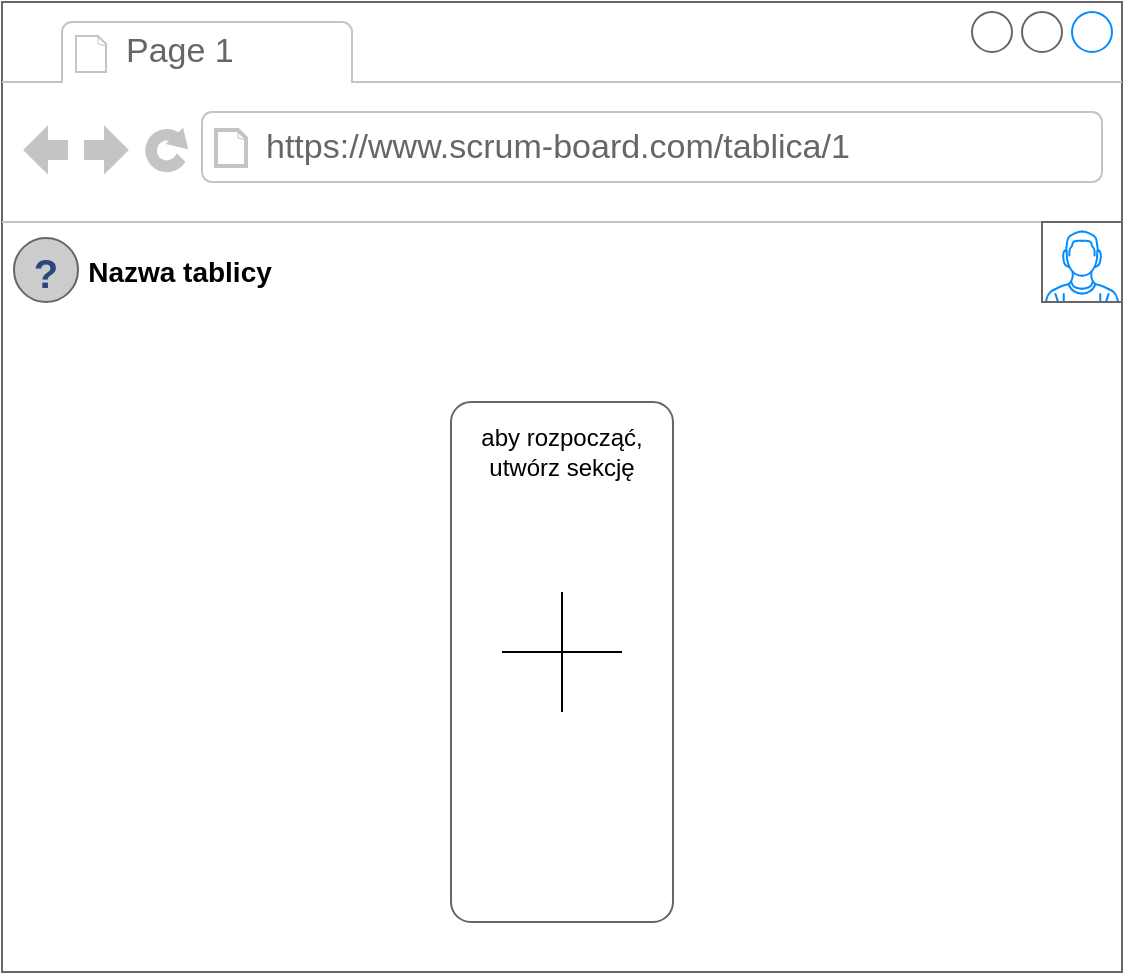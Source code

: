 <mxfile version="24.0.2" type="device">
  <diagram name="Strona-1" id="AWiner5oOUAS1Hgjm13_">
    <mxGraphModel dx="1009" dy="550" grid="1" gridSize="10" guides="1" tooltips="1" connect="1" arrows="1" fold="1" page="1" pageScale="1" pageWidth="827" pageHeight="1169" math="0" shadow="0">
      <root>
        <mxCell id="0" />
        <mxCell id="1" parent="0" />
        <mxCell id="OU6gtnCaueoLbP9GBH95-1" value="" style="strokeWidth=1;shadow=0;dashed=0;align=center;html=1;shape=mxgraph.mockup.containers.browserWindow;rSize=0;strokeColor=#666666;strokeColor2=#008cff;strokeColor3=#c4c4c4;mainText=,;recursiveResize=0;" vertex="1" parent="1">
          <mxGeometry x="140" y="40" width="560" height="485" as="geometry" />
        </mxCell>
        <mxCell id="OU6gtnCaueoLbP9GBH95-2" value="Page 1" style="strokeWidth=1;shadow=0;dashed=0;align=center;html=1;shape=mxgraph.mockup.containers.anchor;fontSize=17;fontColor=#666666;align=left;whiteSpace=wrap;" vertex="1" parent="OU6gtnCaueoLbP9GBH95-1">
          <mxGeometry x="60" y="12" width="110" height="26" as="geometry" />
        </mxCell>
        <mxCell id="OU6gtnCaueoLbP9GBH95-3" value="https://www.scrum-board.com/tablica/1" style="strokeWidth=1;shadow=0;dashed=0;align=center;html=1;shape=mxgraph.mockup.containers.anchor;rSize=0;fontSize=17;fontColor=#666666;align=left;" vertex="1" parent="OU6gtnCaueoLbP9GBH95-1">
          <mxGeometry x="130" y="60" width="250" height="26" as="geometry" />
        </mxCell>
        <mxCell id="OU6gtnCaueoLbP9GBH95-4" value="" style="verticalLabelPosition=bottom;shadow=0;dashed=0;align=center;html=1;verticalAlign=top;strokeWidth=1;shape=mxgraph.mockup.containers.userMale;strokeColor=#666666;strokeColor2=#008cff;" vertex="1" parent="OU6gtnCaueoLbP9GBH95-1">
          <mxGeometry x="520" y="110" width="40" height="40" as="geometry" />
        </mxCell>
        <mxCell id="OU6gtnCaueoLbP9GBH95-26" value="" style="strokeWidth=1;shadow=0;dashed=0;align=center;html=1;shape=mxgraph.mockup.forms.anchor;align=right;spacingRight=2;fontColor=#666666;" vertex="1" parent="OU6gtnCaueoLbP9GBH95-1">
          <mxGeometry x="60" y="200" width="50" height="18" as="geometry" />
        </mxCell>
        <mxCell id="OU6gtnCaueoLbP9GBH95-28" value="" style="strokeWidth=1;shadow=0;dashed=0;align=center;html=1;shape=mxgraph.mockup.forms.anchor;align=right;spacingRight=2;fontColor=#666666;" vertex="1" parent="OU6gtnCaueoLbP9GBH95-1">
          <mxGeometry x="60" y="230" width="50" height="18" as="geometry" />
        </mxCell>
        <mxCell id="OU6gtnCaueoLbP9GBH95-134" value="" style="verticalLabelPosition=bottom;shadow=0;dashed=0;align=center;html=1;verticalAlign=top;strokeWidth=1;shape=mxgraph.mockup.misc.help_icon;" vertex="1" parent="OU6gtnCaueoLbP9GBH95-1">
          <mxGeometry x="6" y="118" width="32" height="32" as="geometry" />
        </mxCell>
        <mxCell id="OU6gtnCaueoLbP9GBH95-135" value="&lt;font style=&quot;font-size: 14px;&quot;&gt;&lt;b&gt;Nazwa tablicy&lt;/b&gt;&lt;/font&gt;" style="text;html=1;align=center;verticalAlign=middle;whiteSpace=wrap;rounded=0;" vertex="1" parent="OU6gtnCaueoLbP9GBH95-1">
          <mxGeometry x="38" y="120" width="102" height="30" as="geometry" />
        </mxCell>
        <mxCell id="OU6gtnCaueoLbP9GBH95-137" value="" style="shape=mxgraph.mockup.containers.marginRect;rectMarginTop=10;strokeColor=#666666;strokeWidth=1;dashed=0;rounded=1;arcSize=5;recursiveResize=0;html=1;whiteSpace=wrap;" vertex="1" parent="OU6gtnCaueoLbP9GBH95-1">
          <mxGeometry x="224.5" y="190" width="111" height="270" as="geometry" />
        </mxCell>
        <mxCell id="OU6gtnCaueoLbP9GBH95-139" value="aby rozpocząć, utwórz sekcję" style="text;html=1;align=center;verticalAlign=middle;whiteSpace=wrap;rounded=0;" vertex="1" parent="OU6gtnCaueoLbP9GBH95-1">
          <mxGeometry x="235" y="210" width="90" height="30" as="geometry" />
        </mxCell>
        <mxCell id="OU6gtnCaueoLbP9GBH95-141" value="" style="endArrow=none;html=1;rounded=0;" edge="1" parent="OU6gtnCaueoLbP9GBH95-1">
          <mxGeometry width="50" height="50" relative="1" as="geometry">
            <mxPoint x="280" y="355" as="sourcePoint" />
            <mxPoint x="280" y="295" as="targetPoint" />
          </mxGeometry>
        </mxCell>
        <mxCell id="OU6gtnCaueoLbP9GBH95-142" value="" style="endArrow=none;html=1;rounded=0;" edge="1" parent="OU6gtnCaueoLbP9GBH95-1">
          <mxGeometry width="50" height="50" relative="1" as="geometry">
            <mxPoint x="250" y="325" as="sourcePoint" />
            <mxPoint x="310" y="325" as="targetPoint" />
            <Array as="points">
              <mxPoint x="280" y="325" />
            </Array>
          </mxGeometry>
        </mxCell>
      </root>
    </mxGraphModel>
  </diagram>
</mxfile>
